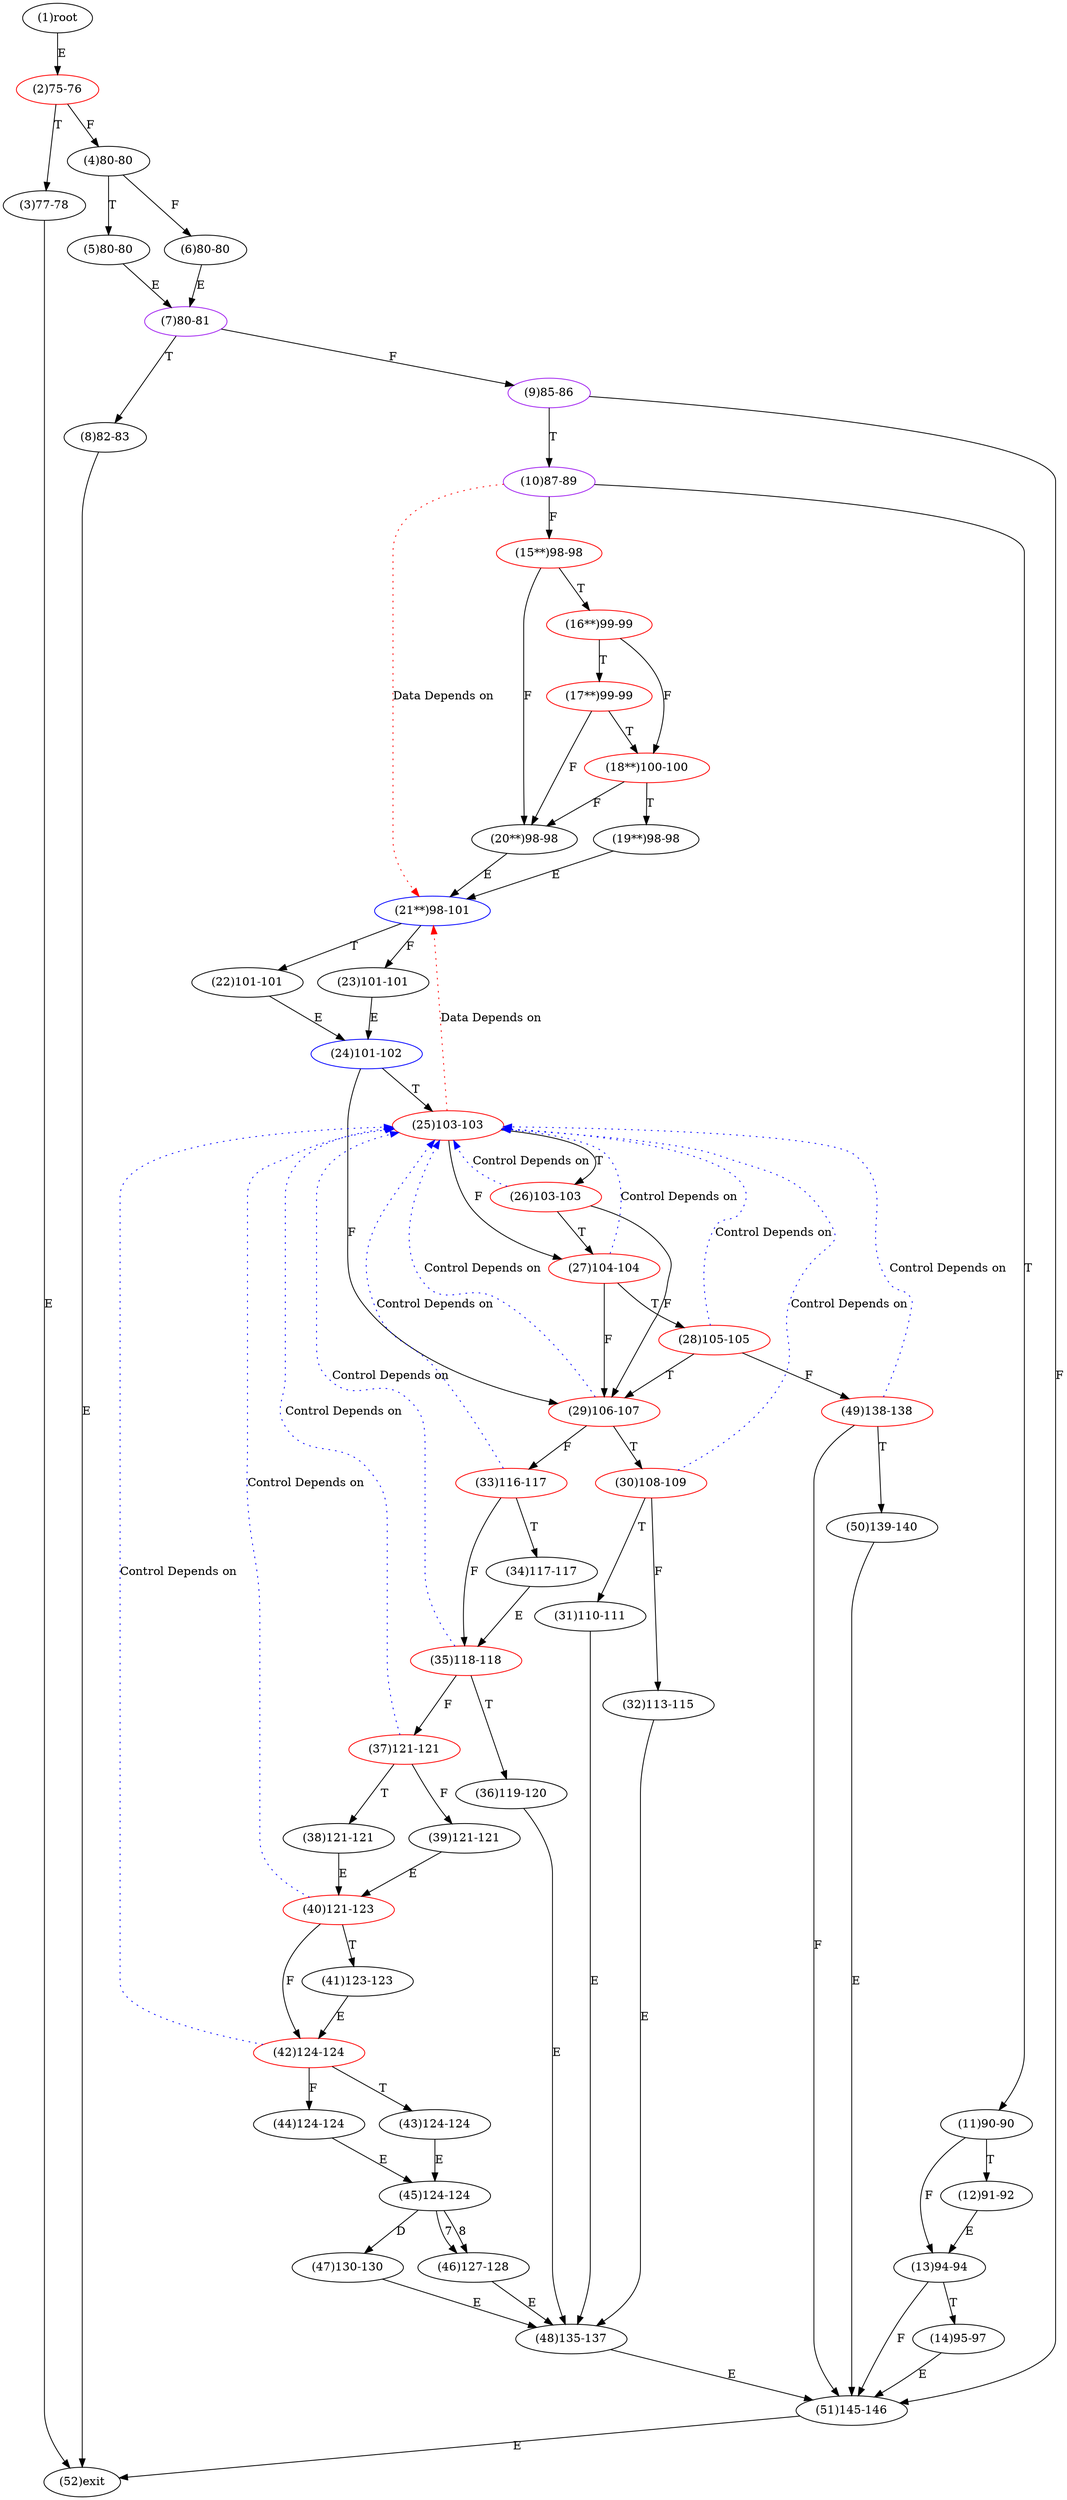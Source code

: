 digraph "" { 
1[ label="(1)root"];
2[ label="(2)75-76",color=red];
3[ label="(3)77-78"];
4[ label="(4)80-80"];
5[ label="(5)80-80"];
6[ label="(6)80-80"];
7[ label="(7)80-81",color=purple];
8[ label="(8)82-83"];
9[ label="(9)85-86",color=purple];
10[ label="(10)87-89",color=purple];
11[ label="(11)90-90"];
12[ label="(12)91-92"];
13[ label="(13)94-94"];
14[ label="(14)95-97"];
15[ label="(15**)98-98",color=red];
17[ label="(17**)99-99",color=red];
16[ label="(16**)99-99",color=red];
19[ label="(19**)98-98"];
18[ label="(18**)100-100",color=red];
21[ label="(21**)98-101",color=blue];
20[ label="(20**)98-98"];
23[ label="(23)101-101"];
22[ label="(22)101-101"];
25[ label="(25)103-103",color=red];
24[ label="(24)101-102",color=blue];
27[ label="(27)104-104",color=red];
26[ label="(26)103-103",color=red];
29[ label="(29)106-107",color=red];
28[ label="(28)105-105",color=red];
31[ label="(31)110-111"];
30[ label="(30)108-109",color=red];
34[ label="(34)117-117"];
35[ label="(35)118-118",color=red];
32[ label="(32)113-115"];
33[ label="(33)116-117",color=red];
38[ label="(38)121-121"];
39[ label="(39)121-121"];
36[ label="(36)119-120"];
37[ label="(37)121-121",color=red];
42[ label="(42)124-124",color=red];
43[ label="(43)124-124"];
40[ label="(40)121-123",color=red];
41[ label="(41)123-123"];
46[ label="(46)127-128"];
47[ label="(47)130-130"];
44[ label="(44)124-124"];
45[ label="(45)124-124"];
51[ label="(51)145-146"];
50[ label="(50)139-140"];
49[ label="(49)138-138",color=red];
48[ label="(48)135-137"];
52[ label="(52)exit"];
1->2[ label="E"];
2->4[ label="F"];
2->3[ label="T"];
3->52[ label="E"];
4->6[ label="F"];
4->5[ label="T"];
5->7[ label="E"];
6->7[ label="E"];
7->9[ label="F"];
7->8[ label="T"];
8->52[ label="E"];
9->51[ label="F"];
9->10[ label="T"];
10->15[ label="F"];
10->11[ label="T"];
11->13[ label="F"];
11->12[ label="T"];
12->13[ label="E"];
13->51[ label="F"];
13->14[ label="T"];
14->51[ label="E"];
15->20[ label="F"];
15->16[ label="T"];
16->18[ label="F"];
16->17[ label="T"];
17->20[ label="F"];
17->18[ label="T"];
18->20[ label="F"];
18->19[ label="T"];
19->21[ label="E"];
20->21[ label="E"];
21->23[ label="F"];
21->22[ label="T"];
22->24[ label="E"];
23->24[ label="E"];
24->29[ label="F"];
24->25[ label="T"];
25->27[ label="F"];
25->26[ label="T"];
26->29[ label="F"];
26->27[ label="T"];
27->29[ label="F"];
27->28[ label="T"];
28->49[ label="F"];
28->29[ label="T"];
29->33[ label="F"];
29->30[ label="T"];
30->32[ label="F"];
30->31[ label="T"];
31->48[ label="E"];
32->48[ label="E"];
33->35[ label="F"];
33->34[ label="T"];
34->35[ label="E"];
35->37[ label="F"];
35->36[ label="T"];
36->48[ label="E"];
37->39[ label="F"];
37->38[ label="T"];
38->40[ label="E"];
39->40[ label="E"];
40->42[ label="F"];
40->41[ label="T"];
41->42[ label="E"];
42->44[ label="F"];
42->43[ label="T"];
43->45[ label="E"];
44->45[ label="E"];
45->46[ label="7"];
45->46[ label="8"];
45->47[ label="D"];
46->48[ label="E"];
47->48[ label="E"];
48->51[ label="E"];
49->51[ label="F"];
49->50[ label="T"];
50->51[ label="E"];
51->52[ label="E"];
10->21[ color="red" label="Data Depends on" style = dotted ];
25->21[ color="red" label="Data Depends on" style = dotted ];
27->25[ color="blue" label="Control Depends on" style = dotted ];
26->25[ color="blue" label="Control Depends on" style = dotted ];
29->25[ color="blue" label="Control Depends on" style = dotted ];
28->25[ color="blue" label="Control Depends on" style = dotted ];
30->25[ color="blue" label="Control Depends on" style = dotted ];
35->25[ color="blue" label="Control Depends on" style = dotted ];
33->25[ color="blue" label="Control Depends on" style = dotted ];
37->25[ color="blue" label="Control Depends on" style = dotted ];
42->25[ color="blue" label="Control Depends on" style = dotted ];
40->25[ color="blue" label="Control Depends on" style = dotted ];
49->25[ color="blue" label="Control Depends on" style = dotted ];
}